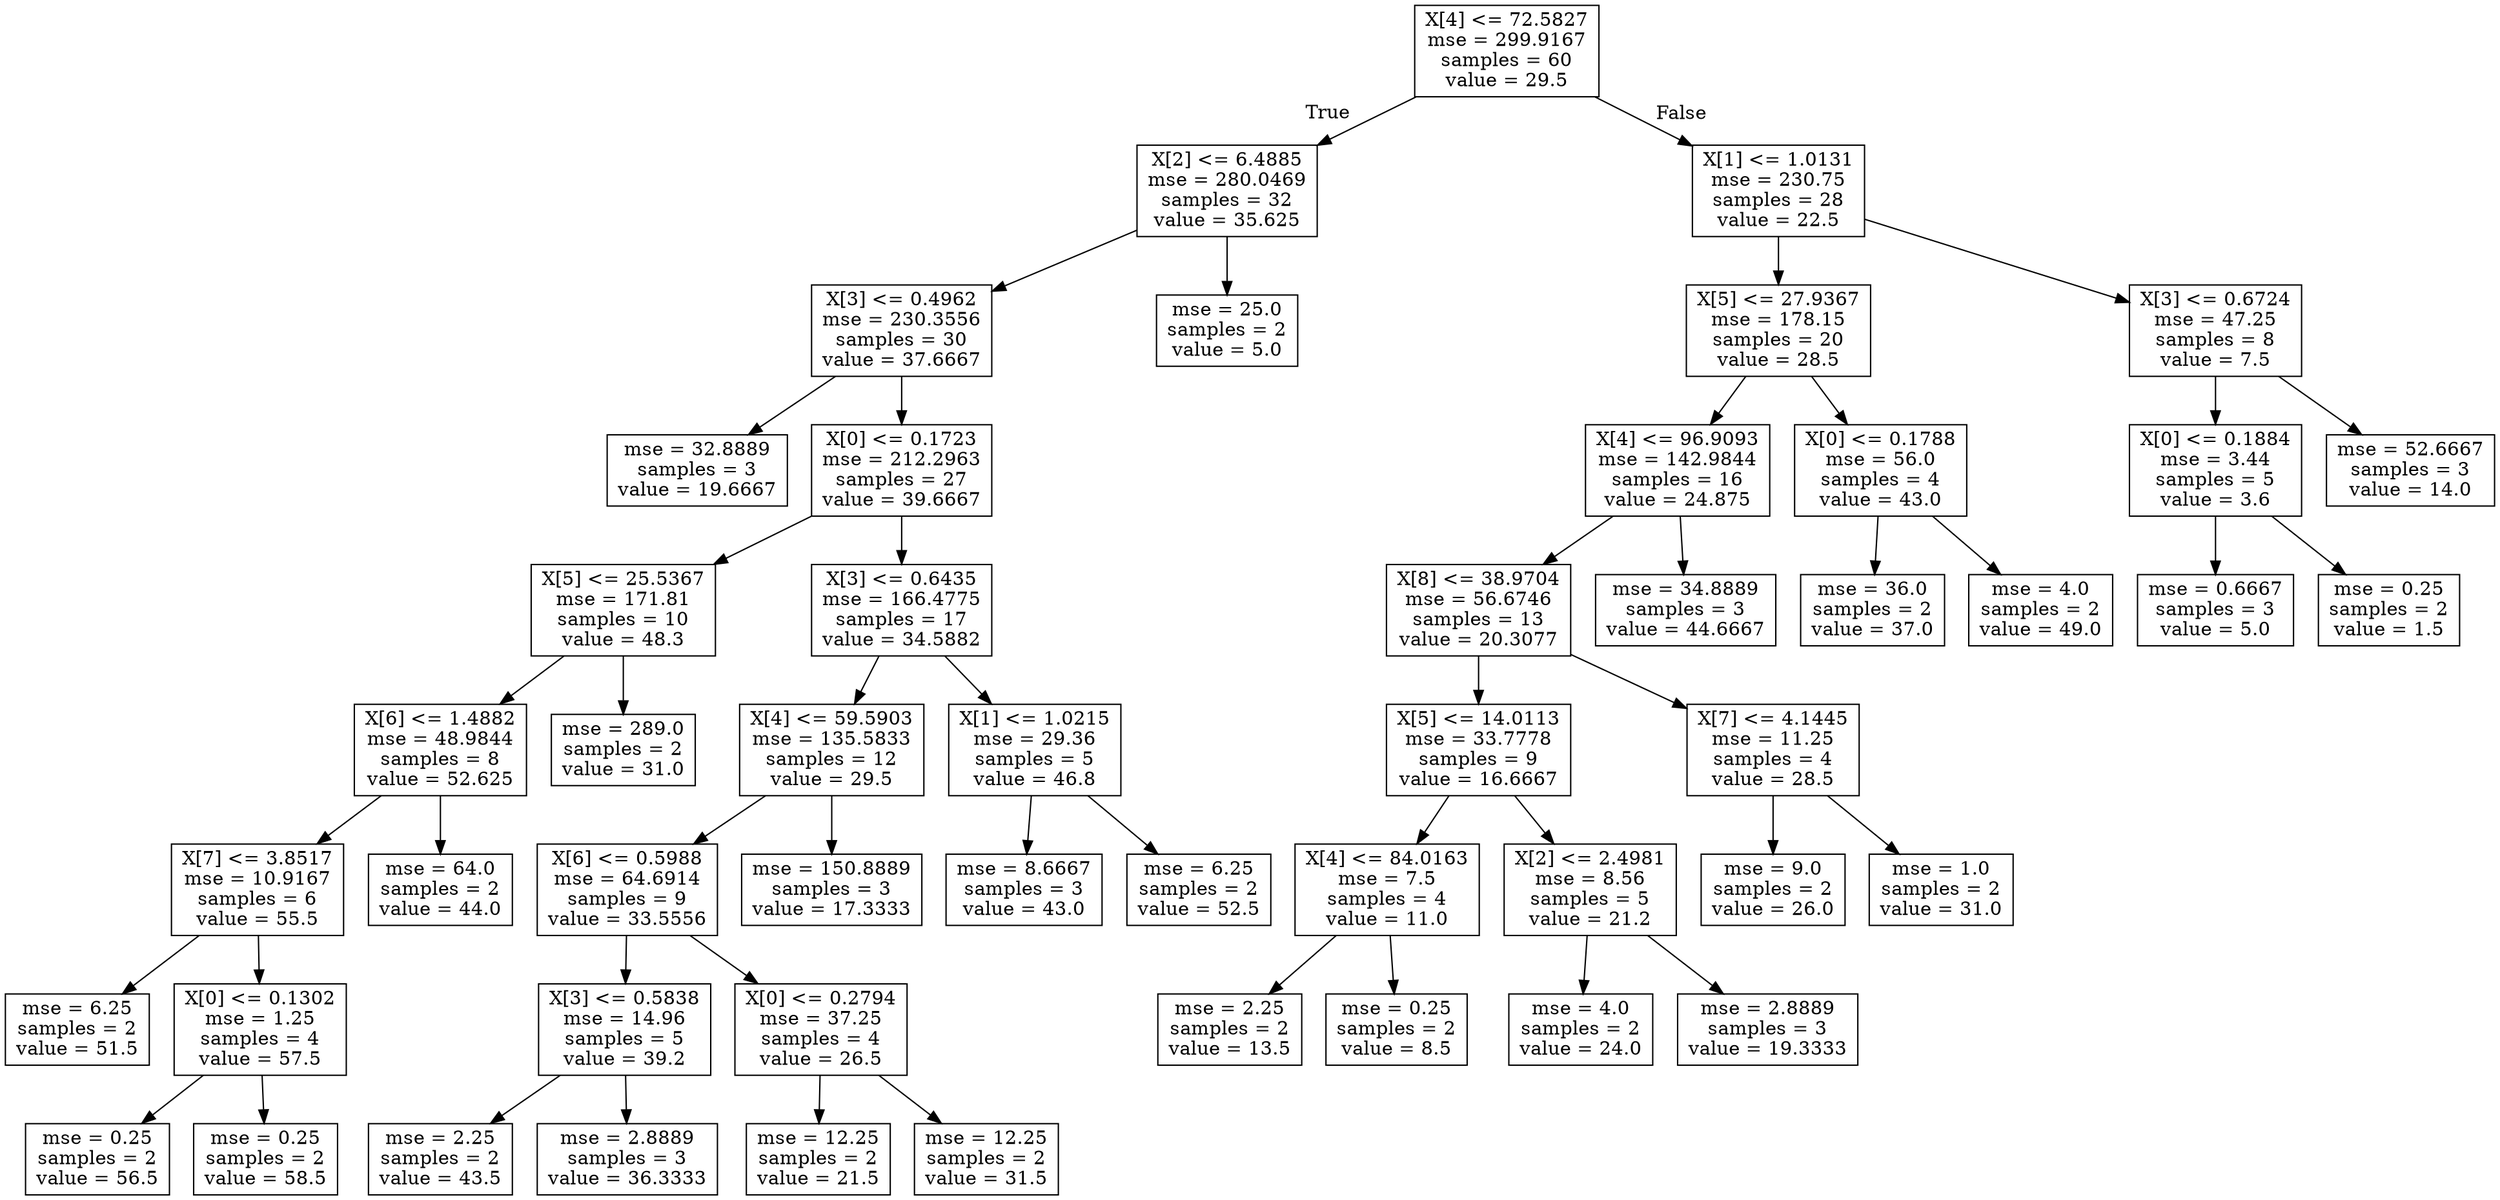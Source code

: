 digraph Tree {
node [shape=box] ;
0 [label="X[4] <= 72.5827\nmse = 299.9167\nsamples = 60\nvalue = 29.5"] ;
1 [label="X[2] <= 6.4885\nmse = 280.0469\nsamples = 32\nvalue = 35.625"] ;
0 -> 1 [labeldistance=2.5, labelangle=45, headlabel="True"] ;
2 [label="X[3] <= 0.4962\nmse = 230.3556\nsamples = 30\nvalue = 37.6667"] ;
1 -> 2 ;
3 [label="mse = 32.8889\nsamples = 3\nvalue = 19.6667"] ;
2 -> 3 ;
4 [label="X[0] <= 0.1723\nmse = 212.2963\nsamples = 27\nvalue = 39.6667"] ;
2 -> 4 ;
5 [label="X[5] <= 25.5367\nmse = 171.81\nsamples = 10\nvalue = 48.3"] ;
4 -> 5 ;
6 [label="X[6] <= 1.4882\nmse = 48.9844\nsamples = 8\nvalue = 52.625"] ;
5 -> 6 ;
7 [label="X[7] <= 3.8517\nmse = 10.9167\nsamples = 6\nvalue = 55.5"] ;
6 -> 7 ;
8 [label="mse = 6.25\nsamples = 2\nvalue = 51.5"] ;
7 -> 8 ;
9 [label="X[0] <= 0.1302\nmse = 1.25\nsamples = 4\nvalue = 57.5"] ;
7 -> 9 ;
10 [label="mse = 0.25\nsamples = 2\nvalue = 56.5"] ;
9 -> 10 ;
11 [label="mse = 0.25\nsamples = 2\nvalue = 58.5"] ;
9 -> 11 ;
12 [label="mse = 64.0\nsamples = 2\nvalue = 44.0"] ;
6 -> 12 ;
13 [label="mse = 289.0\nsamples = 2\nvalue = 31.0"] ;
5 -> 13 ;
14 [label="X[3] <= 0.6435\nmse = 166.4775\nsamples = 17\nvalue = 34.5882"] ;
4 -> 14 ;
15 [label="X[4] <= 59.5903\nmse = 135.5833\nsamples = 12\nvalue = 29.5"] ;
14 -> 15 ;
16 [label="X[6] <= 0.5988\nmse = 64.6914\nsamples = 9\nvalue = 33.5556"] ;
15 -> 16 ;
17 [label="X[3] <= 0.5838\nmse = 14.96\nsamples = 5\nvalue = 39.2"] ;
16 -> 17 ;
18 [label="mse = 2.25\nsamples = 2\nvalue = 43.5"] ;
17 -> 18 ;
19 [label="mse = 2.8889\nsamples = 3\nvalue = 36.3333"] ;
17 -> 19 ;
20 [label="X[0] <= 0.2794\nmse = 37.25\nsamples = 4\nvalue = 26.5"] ;
16 -> 20 ;
21 [label="mse = 12.25\nsamples = 2\nvalue = 21.5"] ;
20 -> 21 ;
22 [label="mse = 12.25\nsamples = 2\nvalue = 31.5"] ;
20 -> 22 ;
23 [label="mse = 150.8889\nsamples = 3\nvalue = 17.3333"] ;
15 -> 23 ;
24 [label="X[1] <= 1.0215\nmse = 29.36\nsamples = 5\nvalue = 46.8"] ;
14 -> 24 ;
25 [label="mse = 8.6667\nsamples = 3\nvalue = 43.0"] ;
24 -> 25 ;
26 [label="mse = 6.25\nsamples = 2\nvalue = 52.5"] ;
24 -> 26 ;
27 [label="mse = 25.0\nsamples = 2\nvalue = 5.0"] ;
1 -> 27 ;
28 [label="X[1] <= 1.0131\nmse = 230.75\nsamples = 28\nvalue = 22.5"] ;
0 -> 28 [labeldistance=2.5, labelangle=-45, headlabel="False"] ;
29 [label="X[5] <= 27.9367\nmse = 178.15\nsamples = 20\nvalue = 28.5"] ;
28 -> 29 ;
30 [label="X[4] <= 96.9093\nmse = 142.9844\nsamples = 16\nvalue = 24.875"] ;
29 -> 30 ;
31 [label="X[8] <= 38.9704\nmse = 56.6746\nsamples = 13\nvalue = 20.3077"] ;
30 -> 31 ;
32 [label="X[5] <= 14.0113\nmse = 33.7778\nsamples = 9\nvalue = 16.6667"] ;
31 -> 32 ;
33 [label="X[4] <= 84.0163\nmse = 7.5\nsamples = 4\nvalue = 11.0"] ;
32 -> 33 ;
34 [label="mse = 2.25\nsamples = 2\nvalue = 13.5"] ;
33 -> 34 ;
35 [label="mse = 0.25\nsamples = 2\nvalue = 8.5"] ;
33 -> 35 ;
36 [label="X[2] <= 2.4981\nmse = 8.56\nsamples = 5\nvalue = 21.2"] ;
32 -> 36 ;
37 [label="mse = 4.0\nsamples = 2\nvalue = 24.0"] ;
36 -> 37 ;
38 [label="mse = 2.8889\nsamples = 3\nvalue = 19.3333"] ;
36 -> 38 ;
39 [label="X[7] <= 4.1445\nmse = 11.25\nsamples = 4\nvalue = 28.5"] ;
31 -> 39 ;
40 [label="mse = 9.0\nsamples = 2\nvalue = 26.0"] ;
39 -> 40 ;
41 [label="mse = 1.0\nsamples = 2\nvalue = 31.0"] ;
39 -> 41 ;
42 [label="mse = 34.8889\nsamples = 3\nvalue = 44.6667"] ;
30 -> 42 ;
43 [label="X[0] <= 0.1788\nmse = 56.0\nsamples = 4\nvalue = 43.0"] ;
29 -> 43 ;
44 [label="mse = 36.0\nsamples = 2\nvalue = 37.0"] ;
43 -> 44 ;
45 [label="mse = 4.0\nsamples = 2\nvalue = 49.0"] ;
43 -> 45 ;
46 [label="X[3] <= 0.6724\nmse = 47.25\nsamples = 8\nvalue = 7.5"] ;
28 -> 46 ;
47 [label="X[0] <= 0.1884\nmse = 3.44\nsamples = 5\nvalue = 3.6"] ;
46 -> 47 ;
48 [label="mse = 0.6667\nsamples = 3\nvalue = 5.0"] ;
47 -> 48 ;
49 [label="mse = 0.25\nsamples = 2\nvalue = 1.5"] ;
47 -> 49 ;
50 [label="mse = 52.6667\nsamples = 3\nvalue = 14.0"] ;
46 -> 50 ;
}